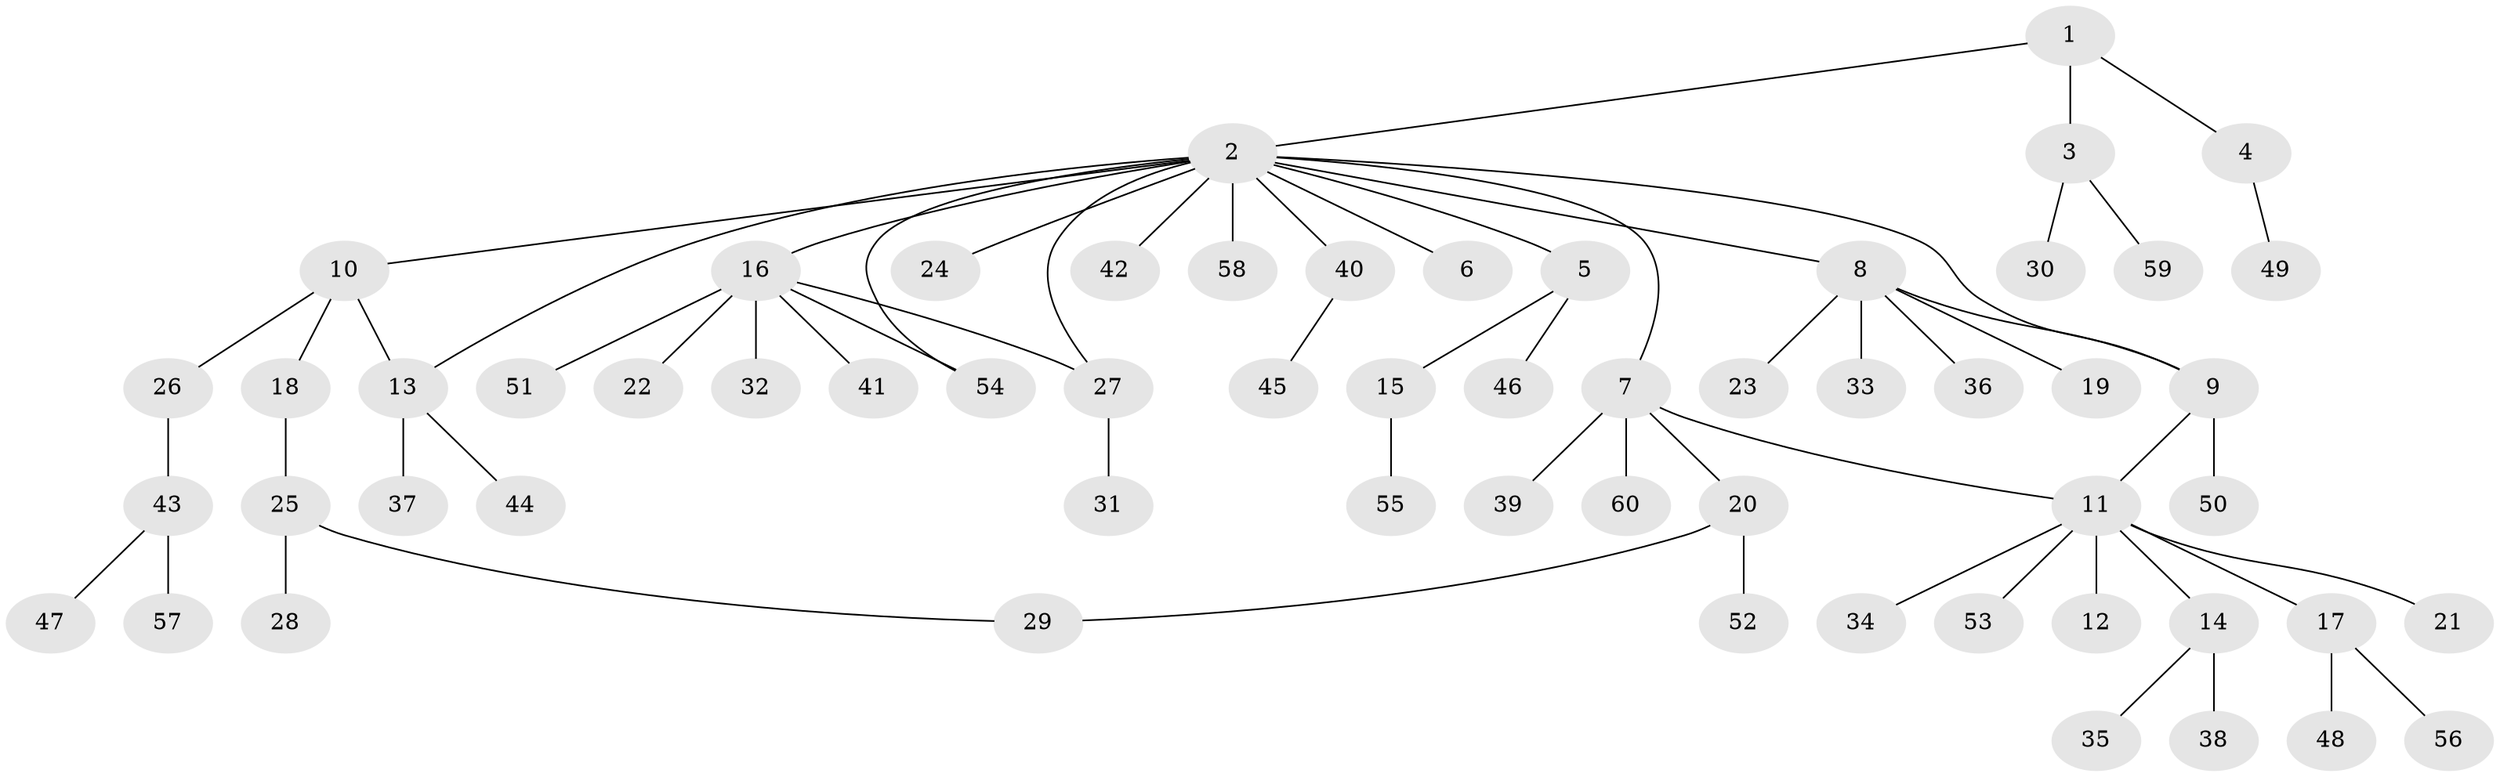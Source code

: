 // Generated by graph-tools (version 1.1) at 2025/47/03/09/25 04:47:04]
// undirected, 60 vertices, 65 edges
graph export_dot {
graph [start="1"]
  node [color=gray90,style=filled];
  1;
  2;
  3;
  4;
  5;
  6;
  7;
  8;
  9;
  10;
  11;
  12;
  13;
  14;
  15;
  16;
  17;
  18;
  19;
  20;
  21;
  22;
  23;
  24;
  25;
  26;
  27;
  28;
  29;
  30;
  31;
  32;
  33;
  34;
  35;
  36;
  37;
  38;
  39;
  40;
  41;
  42;
  43;
  44;
  45;
  46;
  47;
  48;
  49;
  50;
  51;
  52;
  53;
  54;
  55;
  56;
  57;
  58;
  59;
  60;
  1 -- 2;
  1 -- 3;
  1 -- 4;
  2 -- 5;
  2 -- 6;
  2 -- 7;
  2 -- 8;
  2 -- 9;
  2 -- 10;
  2 -- 13;
  2 -- 16;
  2 -- 24;
  2 -- 27;
  2 -- 40;
  2 -- 42;
  2 -- 54;
  2 -- 58;
  3 -- 30;
  3 -- 59;
  4 -- 49;
  5 -- 15;
  5 -- 46;
  7 -- 11;
  7 -- 20;
  7 -- 39;
  7 -- 60;
  8 -- 9;
  8 -- 19;
  8 -- 23;
  8 -- 33;
  8 -- 36;
  9 -- 11;
  9 -- 50;
  10 -- 13;
  10 -- 18;
  10 -- 26;
  11 -- 12;
  11 -- 14;
  11 -- 17;
  11 -- 21;
  11 -- 34;
  11 -- 53;
  13 -- 37;
  13 -- 44;
  14 -- 35;
  14 -- 38;
  15 -- 55;
  16 -- 22;
  16 -- 27;
  16 -- 32;
  16 -- 41;
  16 -- 51;
  16 -- 54;
  17 -- 48;
  17 -- 56;
  18 -- 25;
  20 -- 29;
  20 -- 52;
  25 -- 28;
  25 -- 29;
  26 -- 43;
  27 -- 31;
  40 -- 45;
  43 -- 47;
  43 -- 57;
}
